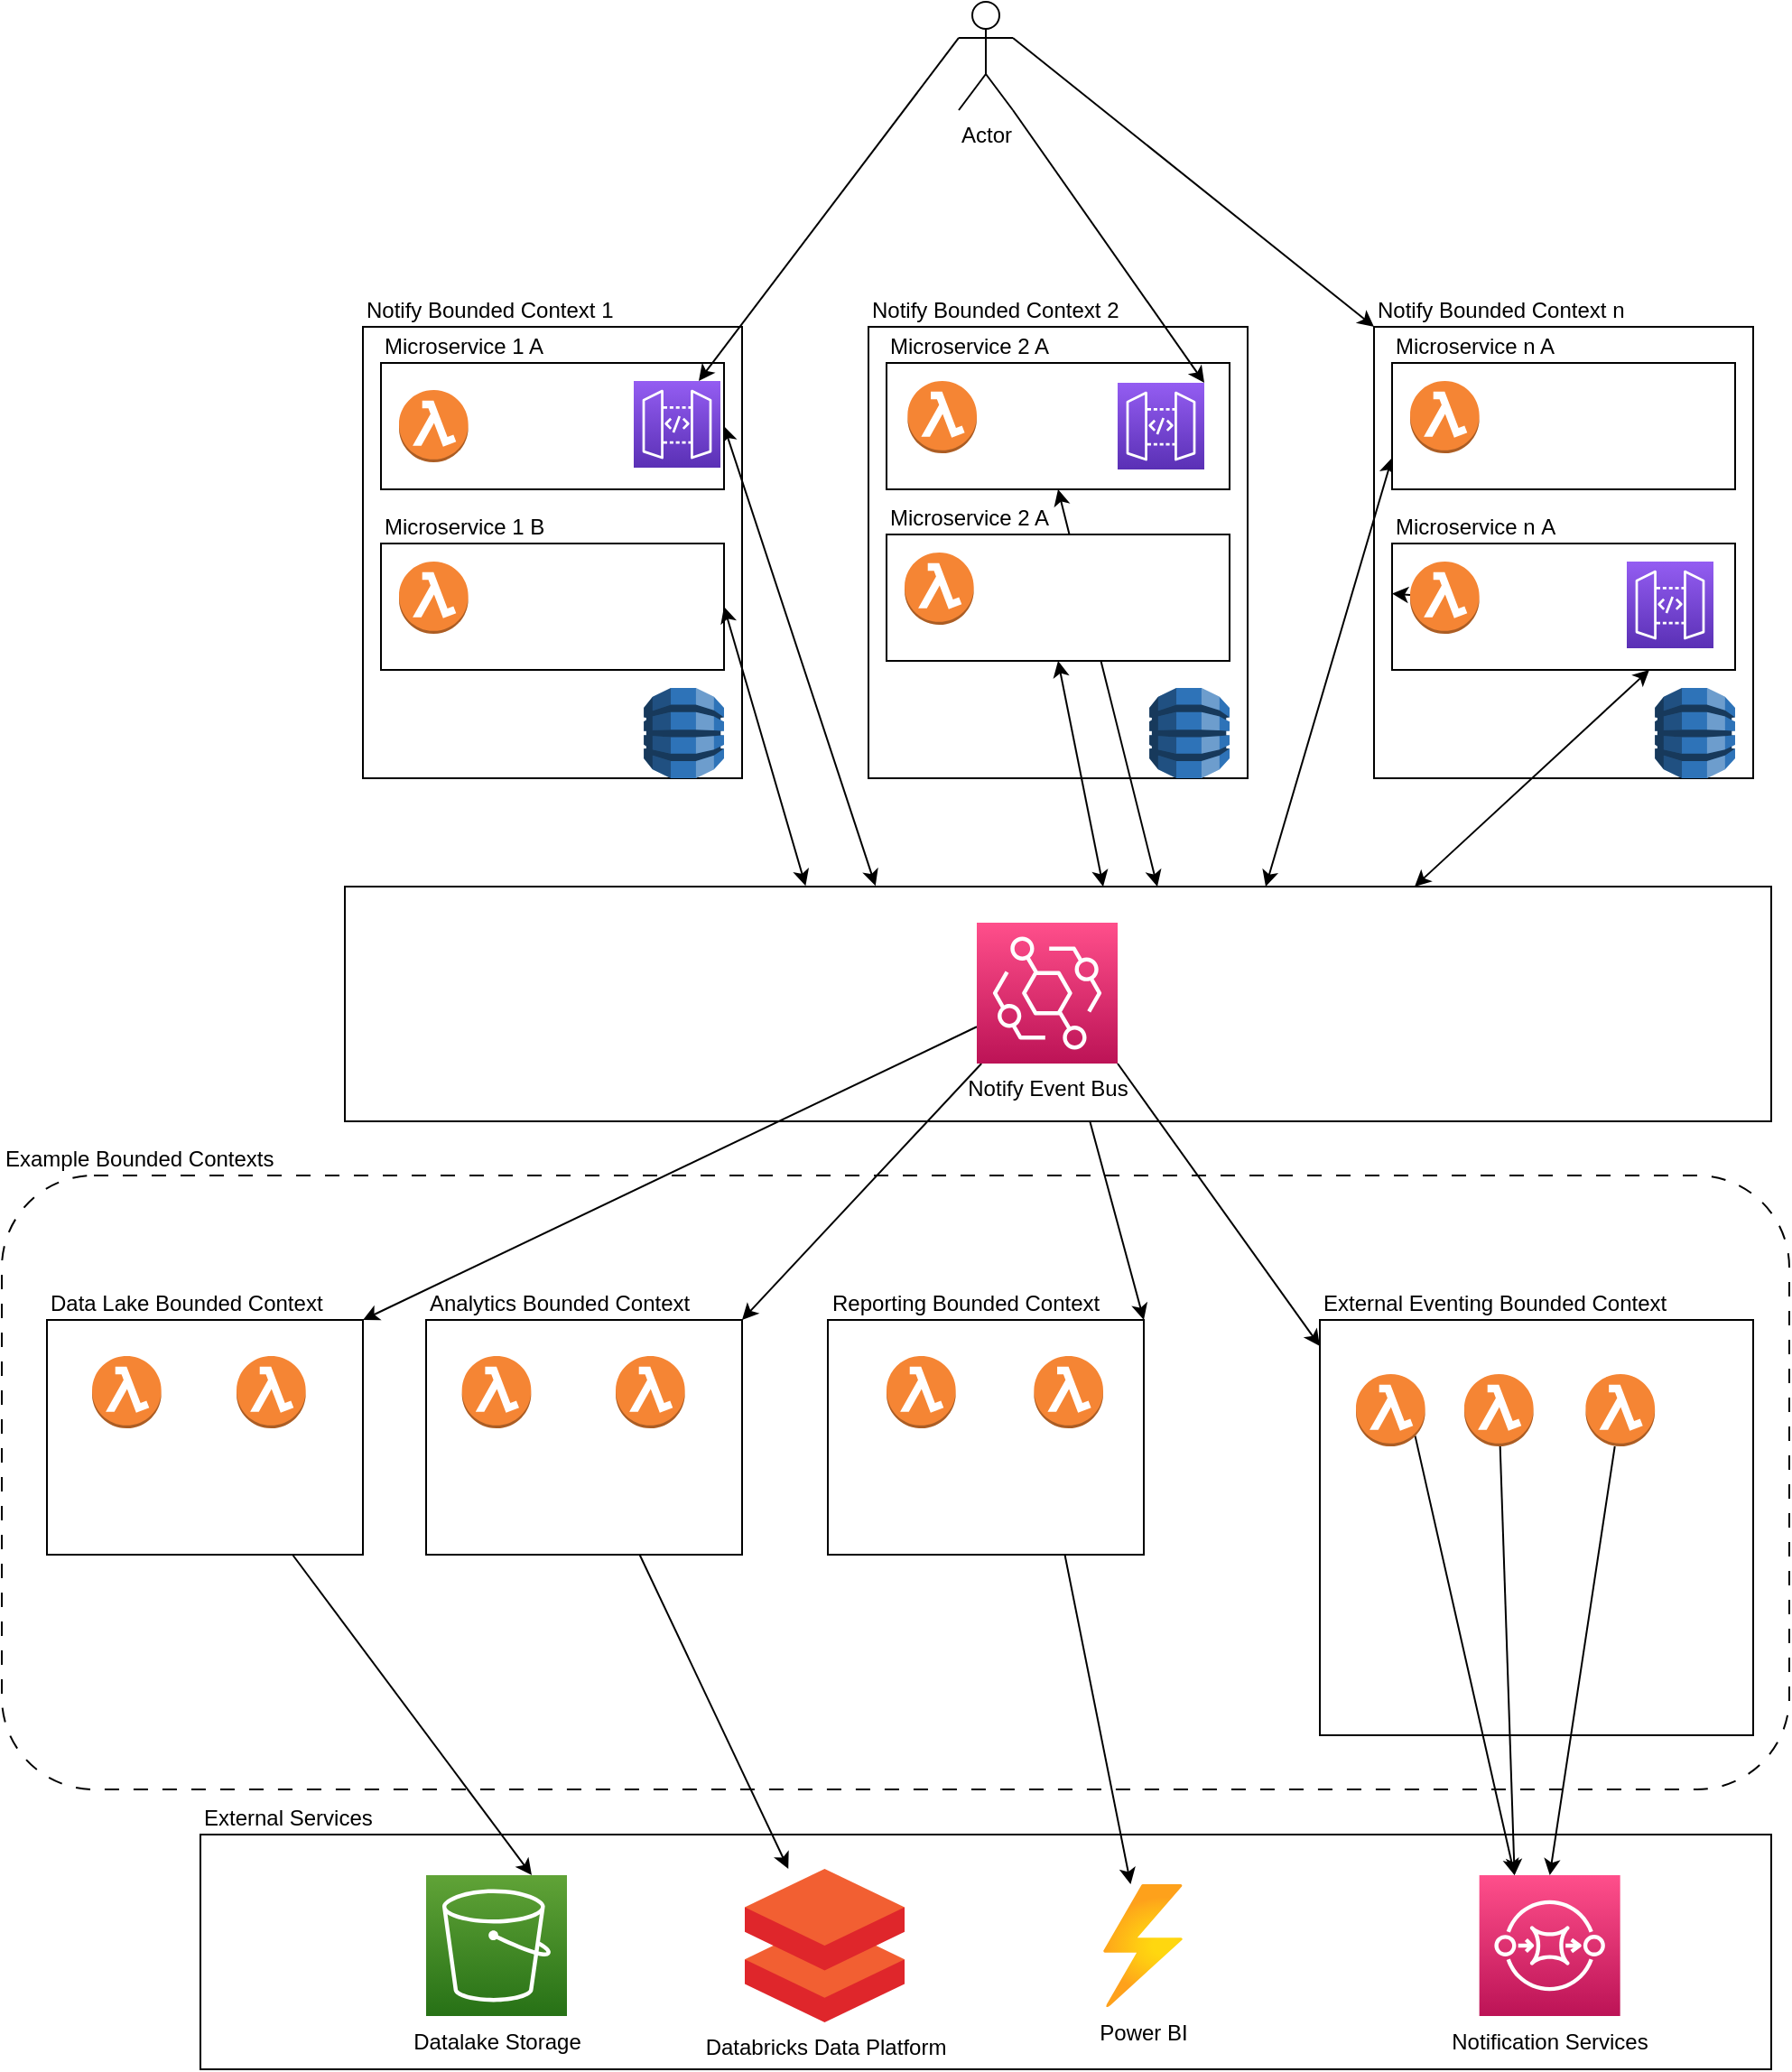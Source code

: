 <mxfile>
    <diagram id="nnI5kmmqy38R1dzidA2f" name="Page-1">
        <mxGraphModel dx="2364" dy="1951" grid="1" gridSize="10" guides="1" tooltips="1" connect="1" arrows="1" fold="1" page="1" pageScale="1" pageWidth="850" pageHeight="1100" math="0" shadow="0">
            <root>
                <mxCell id="0"/>
                <mxCell id="1" parent="0"/>
                <mxCell id="69" value="Example Bounded Contexts" style="rounded=1;whiteSpace=wrap;html=1;dashed=1;dashPattern=8 8;align=left;labelPosition=center;verticalLabelPosition=top;verticalAlign=bottom;" vertex="1" parent="1">
                    <mxGeometry x="-160" y="540" width="990" height="340" as="geometry"/>
                </mxCell>
                <mxCell id="46" value="External Services" style="rounded=0;whiteSpace=wrap;html=1;fontColor=default;labelPosition=center;verticalLabelPosition=top;align=left;verticalAlign=bottom;" parent="1" vertex="1">
                    <mxGeometry x="-50" y="905" width="870" height="130" as="geometry"/>
                </mxCell>
                <mxCell id="5" value="Notify Bounded Context 1" style="rounded=0;whiteSpace=wrap;html=1;labelPosition=center;verticalLabelPosition=top;align=left;verticalAlign=bottom;" parent="1" vertex="1">
                    <mxGeometry x="40" y="70" width="210" height="250" as="geometry"/>
                </mxCell>
                <mxCell id="6" value="Notify Bounded Context 2" style="rounded=0;whiteSpace=wrap;html=1;labelPosition=center;verticalLabelPosition=top;align=left;verticalAlign=bottom;" parent="1" vertex="1">
                    <mxGeometry x="320" y="70" width="210" height="250" as="geometry"/>
                </mxCell>
                <mxCell id="7" value="Notify Bounded Context n" style="rounded=0;whiteSpace=wrap;html=1;labelPosition=center;verticalLabelPosition=top;align=left;verticalAlign=bottom;" parent="1" vertex="1">
                    <mxGeometry x="600" y="70" width="210" height="250" as="geometry"/>
                </mxCell>
                <mxCell id="55" style="edgeStyle=none;html=1;entryX=1;entryY=0;entryDx=0;entryDy=0;fontColor=default;" parent="1" source="8" target="51" edge="1">
                    <mxGeometry relative="1" as="geometry"/>
                </mxCell>
                <mxCell id="8" value="" style="rounded=0;whiteSpace=wrap;html=1;fontColor=default;" parent="1" vertex="1">
                    <mxGeometry x="30" y="380" width="790" height="130" as="geometry"/>
                </mxCell>
                <mxCell id="40" style="edgeStyle=none;html=1;exitX=1;exitY=1;exitDx=0;exitDy=0;exitPerimeter=0;entryX=0;entryY=0.063;entryDx=0;entryDy=0;fontColor=default;entryPerimeter=0;" parent="1" source="4" target="39" edge="1">
                    <mxGeometry relative="1" as="geometry"/>
                </mxCell>
                <mxCell id="53" style="edgeStyle=none;html=1;entryX=1;entryY=0;entryDx=0;entryDy=0;fontColor=default;" parent="1" source="4" target="52" edge="1">
                    <mxGeometry relative="1" as="geometry"/>
                </mxCell>
                <mxCell id="54" style="edgeStyle=none;html=1;entryX=1;entryY=0;entryDx=0;entryDy=0;fontColor=default;" parent="1" source="4" target="50" edge="1">
                    <mxGeometry relative="1" as="geometry"/>
                </mxCell>
                <mxCell id="4" value="Notify Event Bus" style="sketch=0;points=[[0,0,0],[0.25,0,0],[0.5,0,0],[0.75,0,0],[1,0,0],[0,1,0],[0.25,1,0],[0.5,1,0],[0.75,1,0],[1,1,0],[0,0.25,0],[0,0.5,0],[0,0.75,0],[1,0.25,0],[1,0.5,0],[1,0.75,0]];outlineConnect=0;fontColor=default;gradientColor=#FF4F8B;gradientDirection=north;fillColor=#BC1356;strokeColor=#ffffff;dashed=0;verticalLabelPosition=bottom;verticalAlign=top;align=center;html=1;fontSize=12;fontStyle=0;aspect=fixed;shape=mxgraph.aws4.resourceIcon;resIcon=mxgraph.aws4.eventbridge;" parent="1" vertex="1">
                    <mxGeometry x="380" y="400" width="78" height="78" as="geometry"/>
                </mxCell>
                <mxCell id="31" style="edgeStyle=none;html=1;exitX=1;exitY=0.5;exitDx=0;exitDy=0;entryX=0.372;entryY=-0.003;entryDx=0;entryDy=0;entryPerimeter=0;fontColor=default;startArrow=classic;startFill=1;" parent="1" source="9" target="8" edge="1">
                    <mxGeometry relative="1" as="geometry"/>
                </mxCell>
                <mxCell id="9" value="Microservice 1 A" style="rounded=0;whiteSpace=wrap;html=1;fontColor=default;labelPosition=center;verticalLabelPosition=top;align=left;verticalAlign=bottom;" parent="1" vertex="1">
                    <mxGeometry x="50" y="90" width="190" height="70" as="geometry"/>
                </mxCell>
                <mxCell id="10" value="Microservice 1 B" style="rounded=0;whiteSpace=wrap;html=1;fontColor=default;labelPosition=center;verticalLabelPosition=top;align=left;verticalAlign=bottom;" parent="1" vertex="1">
                    <mxGeometry x="50" y="190" width="190" height="70" as="geometry"/>
                </mxCell>
                <mxCell id="32" style="edgeStyle=none;html=1;exitX=0.5;exitY=1;exitDx=0;exitDy=0;fontColor=default;startArrow=classic;startFill=1;" parent="1" source="11" edge="1">
                    <mxGeometry relative="1" as="geometry">
                        <mxPoint x="480" y="380" as="targetPoint"/>
                    </mxGeometry>
                </mxCell>
                <mxCell id="11" value="Microservice 2 A" style="rounded=0;whiteSpace=wrap;html=1;fontColor=default;labelPosition=center;verticalLabelPosition=top;align=left;verticalAlign=bottom;" parent="1" vertex="1">
                    <mxGeometry x="330" y="90" width="190" height="70" as="geometry"/>
                </mxCell>
                <mxCell id="12" value="Microservice 2 A" style="rounded=0;whiteSpace=wrap;html=1;fontColor=default;labelPosition=center;verticalLabelPosition=top;align=left;verticalAlign=bottom;" parent="1" vertex="1">
                    <mxGeometry x="330" y="185" width="190" height="70" as="geometry"/>
                </mxCell>
                <mxCell id="30" style="edgeStyle=none;html=1;exitX=0;exitY=0.75;exitDx=0;exitDy=0;fontColor=default;startArrow=classic;startFill=1;" parent="1" source="13" edge="1">
                    <mxGeometry relative="1" as="geometry">
                        <mxPoint x="540" y="380" as="targetPoint"/>
                    </mxGeometry>
                </mxCell>
                <mxCell id="13" value="Microservice n A" style="rounded=0;whiteSpace=wrap;html=1;fontColor=default;labelPosition=center;verticalLabelPosition=top;align=left;verticalAlign=bottom;" parent="1" vertex="1">
                    <mxGeometry x="610" y="90" width="190" height="70" as="geometry"/>
                </mxCell>
                <mxCell id="14" value="Microservice n&amp;nbsp;A" style="rounded=0;whiteSpace=wrap;html=1;fontColor=default;labelPosition=center;verticalLabelPosition=top;align=left;verticalAlign=bottom;" parent="1" vertex="1">
                    <mxGeometry x="610" y="190" width="190" height="70" as="geometry"/>
                </mxCell>
                <mxCell id="15" value="" style="outlineConnect=0;dashed=0;verticalLabelPosition=bottom;verticalAlign=top;align=center;html=1;shape=mxgraph.aws3.lambda_function;fillColor=#F58534;gradientColor=none;fontColor=default;" parent="1" vertex="1">
                    <mxGeometry x="60" y="105" width="38.33" height="40" as="geometry"/>
                </mxCell>
                <mxCell id="16" value="" style="outlineConnect=0;dashed=0;verticalLabelPosition=bottom;verticalAlign=top;align=center;html=1;shape=mxgraph.aws3.lambda_function;fillColor=#F58534;gradientColor=none;fontColor=default;" parent="1" vertex="1">
                    <mxGeometry x="60" y="200" width="38.33" height="40" as="geometry"/>
                </mxCell>
                <mxCell id="17" value="" style="outlineConnect=0;dashed=0;verticalLabelPosition=bottom;verticalAlign=top;align=center;html=1;shape=mxgraph.aws3.lambda_function;fillColor=#F58534;gradientColor=none;fontColor=default;" parent="1" vertex="1">
                    <mxGeometry x="341.67" y="100" width="38.33" height="40" as="geometry"/>
                </mxCell>
                <mxCell id="18" value="" style="outlineConnect=0;dashed=0;verticalLabelPosition=bottom;verticalAlign=top;align=center;html=1;shape=mxgraph.aws3.lambda_function;fillColor=#F58534;gradientColor=none;fontColor=default;" parent="1" vertex="1">
                    <mxGeometry x="340" y="195" width="38.33" height="40" as="geometry"/>
                </mxCell>
                <mxCell id="19" value="" style="outlineConnect=0;dashed=0;verticalLabelPosition=bottom;verticalAlign=top;align=center;html=1;shape=mxgraph.aws3.lambda_function;fillColor=#F58534;gradientColor=none;fontColor=default;" parent="1" vertex="1">
                    <mxGeometry x="620" y="100" width="38.33" height="40" as="geometry"/>
                </mxCell>
                <mxCell id="22" style="edgeStyle=none;html=1;fontColor=default;" parent="1" source="20" target="14" edge="1">
                    <mxGeometry relative="1" as="geometry"/>
                </mxCell>
                <mxCell id="20" value="" style="outlineConnect=0;dashed=0;verticalLabelPosition=bottom;verticalAlign=top;align=center;html=1;shape=mxgraph.aws3.lambda_function;fillColor=#F58534;gradientColor=none;fontColor=default;" parent="1" vertex="1">
                    <mxGeometry x="620" y="200" width="38.33" height="40" as="geometry"/>
                </mxCell>
                <mxCell id="26" value="" style="edgeStyle=none;html=1;fontColor=default;exitX=1;exitY=0.5;exitDx=0;exitDy=0;entryX=0.323;entryY=-0.003;entryDx=0;entryDy=0;entryPerimeter=0;startArrow=classic;startFill=1;" parent="1" source="10" target="8" edge="1">
                    <mxGeometry relative="1" as="geometry"/>
                </mxCell>
                <mxCell id="23" value="" style="outlineConnect=0;dashed=0;verticalLabelPosition=bottom;verticalAlign=top;align=center;html=1;shape=mxgraph.aws3.dynamo_db;fillColor=#2E73B8;gradientColor=none;fontColor=default;" parent="1" vertex="1">
                    <mxGeometry x="195.56" y="270" width="44.44" height="50" as="geometry"/>
                </mxCell>
                <mxCell id="27" value="" style="edgeStyle=none;html=1;fontColor=default;exitX=0.5;exitY=1;exitDx=0;exitDy=0;startArrow=classic;startFill=1;" parent="1" source="12" edge="1">
                    <mxGeometry relative="1" as="geometry">
                        <mxPoint x="450" y="380" as="targetPoint"/>
                    </mxGeometry>
                </mxCell>
                <mxCell id="24" value="" style="outlineConnect=0;dashed=0;verticalLabelPosition=bottom;verticalAlign=top;align=center;html=1;shape=mxgraph.aws3.dynamo_db;fillColor=#2E73B8;gradientColor=none;fontColor=default;" parent="1" vertex="1">
                    <mxGeometry x="475.56" y="270" width="44.44" height="50" as="geometry"/>
                </mxCell>
                <mxCell id="28" value="" style="edgeStyle=none;html=1;fontColor=default;exitX=0.75;exitY=1;exitDx=0;exitDy=0;entryX=0.75;entryY=0;entryDx=0;entryDy=0;startArrow=classic;startFill=1;" parent="1" source="14" target="8" edge="1">
                    <mxGeometry relative="1" as="geometry"/>
                </mxCell>
                <mxCell id="25" value="" style="outlineConnect=0;dashed=0;verticalLabelPosition=bottom;verticalAlign=top;align=center;html=1;shape=mxgraph.aws3.dynamo_db;fillColor=#2E73B8;gradientColor=none;fontColor=default;" parent="1" vertex="1">
                    <mxGeometry x="755.56" y="270" width="44.44" height="50" as="geometry"/>
                </mxCell>
                <mxCell id="33" value="" style="sketch=0;points=[[0,0,0],[0.25,0,0],[0.5,0,0],[0.75,0,0],[1,0,0],[0,1,0],[0.25,1,0],[0.5,1,0],[0.75,1,0],[1,1,0],[0,0.25,0],[0,0.5,0],[0,0.75,0],[1,0.25,0],[1,0.5,0],[1,0.75,0]];outlineConnect=0;fontColor=#232F3E;gradientColor=#945DF2;gradientDirection=north;fillColor=#5A30B5;strokeColor=#ffffff;dashed=0;verticalLabelPosition=bottom;verticalAlign=top;align=center;html=1;fontSize=12;fontStyle=0;aspect=fixed;shape=mxgraph.aws4.resourceIcon;resIcon=mxgraph.aws4.api_gateway;" parent="1" vertex="1">
                    <mxGeometry x="190" y="100" width="48" height="48" as="geometry"/>
                </mxCell>
                <mxCell id="34" value="" style="sketch=0;points=[[0,0,0],[0.25,0,0],[0.5,0,0],[0.75,0,0],[1,0,0],[0,1,0],[0.25,1,0],[0.5,1,0],[0.75,1,0],[1,1,0],[0,0.25,0],[0,0.5,0],[0,0.75,0],[1,0.25,0],[1,0.5,0],[1,0.75,0]];outlineConnect=0;fontColor=#232F3E;gradientColor=#945DF2;gradientDirection=north;fillColor=#5A30B5;strokeColor=#ffffff;dashed=0;verticalLabelPosition=bottom;verticalAlign=top;align=center;html=1;fontSize=12;fontStyle=0;aspect=fixed;shape=mxgraph.aws4.resourceIcon;resIcon=mxgraph.aws4.api_gateway;" parent="1" vertex="1">
                    <mxGeometry x="458" y="101" width="48" height="48" as="geometry"/>
                </mxCell>
                <mxCell id="35" value="" style="sketch=0;points=[[0,0,0],[0.25,0,0],[0.5,0,0],[0.75,0,0],[1,0,0],[0,1,0],[0.25,1,0],[0.5,1,0],[0.75,1,0],[1,1,0],[0,0.25,0],[0,0.5,0],[0,0.75,0],[1,0.25,0],[1,0.5,0],[1,0.75,0]];outlineConnect=0;fontColor=#232F3E;gradientColor=#945DF2;gradientDirection=north;fillColor=#5A30B5;strokeColor=#ffffff;dashed=0;verticalLabelPosition=bottom;verticalAlign=top;align=center;html=1;fontSize=12;fontStyle=0;aspect=fixed;shape=mxgraph.aws4.resourceIcon;resIcon=mxgraph.aws4.api_gateway;" parent="1" vertex="1">
                    <mxGeometry x="740" y="200" width="48" height="48" as="geometry"/>
                </mxCell>
                <mxCell id="37" style="edgeStyle=none;html=1;exitX=0;exitY=0.333;exitDx=0;exitDy=0;exitPerimeter=0;entryX=0.75;entryY=0;entryDx=0;entryDy=0;entryPerimeter=0;fontColor=default;" parent="1" source="36" target="33" edge="1">
                    <mxGeometry relative="1" as="geometry"/>
                </mxCell>
                <mxCell id="38" style="edgeStyle=none;html=1;exitX=1;exitY=1;exitDx=0;exitDy=0;exitPerimeter=0;entryX=1;entryY=0;entryDx=0;entryDy=0;entryPerimeter=0;fontColor=default;" parent="1" source="36" target="34" edge="1">
                    <mxGeometry relative="1" as="geometry"/>
                </mxCell>
                <mxCell id="70" style="edgeStyle=none;html=1;entryX=0;entryY=0;entryDx=0;entryDy=0;exitX=1;exitY=0.333;exitDx=0;exitDy=0;exitPerimeter=0;" edge="1" parent="1" source="36" target="7">
                    <mxGeometry relative="1" as="geometry"/>
                </mxCell>
                <mxCell id="36" value="Actor" style="shape=umlActor;verticalLabelPosition=bottom;verticalAlign=top;html=1;outlineConnect=0;fontColor=default;" parent="1" vertex="1">
                    <mxGeometry x="370" y="-110" width="30" height="60" as="geometry"/>
                </mxCell>
                <mxCell id="39" value="External Eventing Bounded Context" style="rounded=0;whiteSpace=wrap;html=1;fontColor=default;align=left;labelPosition=center;verticalLabelPosition=top;verticalAlign=bottom;" parent="1" vertex="1">
                    <mxGeometry x="570" y="620" width="240" height="230" as="geometry"/>
                </mxCell>
                <mxCell id="47" style="edgeStyle=none;html=1;exitX=0.855;exitY=0.855;exitDx=0;exitDy=0;exitPerimeter=0;entryX=0.25;entryY=0;entryDx=0;entryDy=0;entryPerimeter=0;fontColor=default;" parent="1" source="41" target="45" edge="1">
                    <mxGeometry relative="1" as="geometry"/>
                </mxCell>
                <mxCell id="41" value="" style="outlineConnect=0;dashed=0;verticalLabelPosition=bottom;verticalAlign=top;align=center;html=1;shape=mxgraph.aws3.lambda_function;fillColor=#F58534;gradientColor=none;fontColor=default;" parent="1" vertex="1">
                    <mxGeometry x="590" y="650" width="38.33" height="40" as="geometry"/>
                </mxCell>
                <mxCell id="48" style="edgeStyle=none;html=1;entryX=0.25;entryY=0;entryDx=0;entryDy=0;entryPerimeter=0;fontColor=default;" parent="1" source="42" target="45" edge="1">
                    <mxGeometry relative="1" as="geometry"/>
                </mxCell>
                <mxCell id="42" value="" style="outlineConnect=0;dashed=0;verticalLabelPosition=bottom;verticalAlign=top;align=center;html=1;shape=mxgraph.aws3.lambda_function;fillColor=#F58534;gradientColor=none;fontColor=default;" parent="1" vertex="1">
                    <mxGeometry x="650" y="650" width="38.33" height="40" as="geometry"/>
                </mxCell>
                <mxCell id="49" style="edgeStyle=none;html=1;entryX=0.5;entryY=0;entryDx=0;entryDy=0;entryPerimeter=0;fontColor=default;" parent="1" source="43" target="45" edge="1">
                    <mxGeometry relative="1" as="geometry"/>
                </mxCell>
                <mxCell id="43" value="" style="outlineConnect=0;dashed=0;verticalLabelPosition=bottom;verticalAlign=top;align=center;html=1;shape=mxgraph.aws3.lambda_function;fillColor=#F58534;gradientColor=none;fontColor=default;" parent="1" vertex="1">
                    <mxGeometry x="717.23" y="650" width="38.33" height="40" as="geometry"/>
                </mxCell>
                <mxCell id="45" value="Notification Services" style="sketch=0;points=[[0,0,0],[0.25,0,0],[0.5,0,0],[0.75,0,0],[1,0,0],[0,1,0],[0.25,1,0],[0.5,1,0],[0.75,1,0],[1,1,0],[0,0.25,0],[0,0.5,0],[0,0.75,0],[1,0.25,0],[1,0.5,0],[1,0.75,0]];outlineConnect=0;fontColor=default;gradientColor=#FF4F8B;gradientDirection=north;fillColor=#BC1356;strokeColor=#ffffff;dashed=0;verticalLabelPosition=bottom;verticalAlign=top;align=center;html=1;fontSize=12;fontStyle=0;aspect=fixed;shape=mxgraph.aws4.resourceIcon;resIcon=mxgraph.aws4.sqs;" parent="1" vertex="1">
                    <mxGeometry x="658.33" y="927.5" width="78" height="78" as="geometry"/>
                </mxCell>
                <mxCell id="58" style="edgeStyle=none;html=1;fontColor=default;exitX=0.75;exitY=1;exitDx=0;exitDy=0;" parent="1" source="51" target="57" edge="1">
                    <mxGeometry relative="1" as="geometry"/>
                </mxCell>
                <mxCell id="62" style="edgeStyle=none;html=1;fontColor=default;" parent="1" source="50" target="61" edge="1">
                    <mxGeometry relative="1" as="geometry"/>
                </mxCell>
                <mxCell id="50" value="Analytics Bounded Context" style="rounded=0;whiteSpace=wrap;html=1;fontColor=default;align=left;labelPosition=center;verticalLabelPosition=top;verticalAlign=bottom;" parent="1" vertex="1">
                    <mxGeometry x="75" y="620" width="175" height="130" as="geometry"/>
                </mxCell>
                <mxCell id="51" value="Reporting Bounded Context" style="rounded=0;whiteSpace=wrap;html=1;fontColor=default;align=left;labelPosition=center;verticalLabelPosition=top;verticalAlign=bottom;" parent="1" vertex="1">
                    <mxGeometry x="297.5" y="620" width="175" height="130" as="geometry"/>
                </mxCell>
                <mxCell id="59" style="edgeStyle=none;html=1;entryX=0.75;entryY=0;entryDx=0;entryDy=0;entryPerimeter=0;fontColor=default;" parent="1" source="52" target="56" edge="1">
                    <mxGeometry relative="1" as="geometry"/>
                </mxCell>
                <mxCell id="52" value="Data Lake Bounded Context" style="rounded=0;whiteSpace=wrap;html=1;fontColor=default;align=left;labelPosition=center;verticalLabelPosition=top;verticalAlign=bottom;" parent="1" vertex="1">
                    <mxGeometry x="-135" y="620" width="175" height="130" as="geometry"/>
                </mxCell>
                <mxCell id="56" value="Datalake Storage" style="sketch=0;points=[[0,0,0],[0.25,0,0],[0.5,0,0],[0.75,0,0],[1,0,0],[0,1,0],[0.25,1,0],[0.5,1,0],[0.75,1,0],[1,1,0],[0,0.25,0],[0,0.5,0],[0,0.75,0],[1,0.25,0],[1,0.5,0],[1,0.75,0]];outlineConnect=0;fontColor=default;gradientColor=#60A337;gradientDirection=north;fillColor=#277116;strokeColor=#ffffff;dashed=0;verticalLabelPosition=bottom;verticalAlign=top;align=center;html=1;fontSize=12;fontStyle=0;aspect=fixed;shape=mxgraph.aws4.resourceIcon;resIcon=mxgraph.aws4.s3;" parent="1" vertex="1">
                    <mxGeometry x="75" y="927.5" width="78" height="78" as="geometry"/>
                </mxCell>
                <mxCell id="57" value="Power BI" style="aspect=fixed;html=1;points=[];align=center;image;fontSize=12;image=img/lib/azure2/general/Power.svg;fontColor=default;" parent="1" vertex="1">
                    <mxGeometry x="450" y="932.5" width="44" height="68" as="geometry"/>
                </mxCell>
                <mxCell id="61" value="Databricks Data Platform" style="sketch=0;aspect=fixed;html=1;points=[];align=center;image;fontSize=12;image=img/lib/mscae/Databricks.svg;fontColor=default;" parent="1" vertex="1">
                    <mxGeometry x="251.46" y="924" width="88.54" height="85" as="geometry"/>
                </mxCell>
                <mxCell id="63" value="" style="outlineConnect=0;dashed=0;verticalLabelPosition=bottom;verticalAlign=top;align=center;html=1;shape=mxgraph.aws3.lambda_function;fillColor=#F58534;gradientColor=none;fontColor=default;" parent="1" vertex="1">
                    <mxGeometry x="411.67" y="640" width="38.33" height="40" as="geometry"/>
                </mxCell>
                <mxCell id="64" value="" style="outlineConnect=0;dashed=0;verticalLabelPosition=bottom;verticalAlign=top;align=center;html=1;shape=mxgraph.aws3.lambda_function;fillColor=#F58534;gradientColor=none;fontColor=default;" parent="1" vertex="1">
                    <mxGeometry x="330" y="640" width="38.33" height="40" as="geometry"/>
                </mxCell>
                <mxCell id="65" value="" style="outlineConnect=0;dashed=0;verticalLabelPosition=bottom;verticalAlign=top;align=center;html=1;shape=mxgraph.aws3.lambda_function;fillColor=#F58534;gradientColor=none;fontColor=default;" parent="1" vertex="1">
                    <mxGeometry x="180" y="640" width="38.33" height="40" as="geometry"/>
                </mxCell>
                <mxCell id="66" value="" style="outlineConnect=0;dashed=0;verticalLabelPosition=bottom;verticalAlign=top;align=center;html=1;shape=mxgraph.aws3.lambda_function;fillColor=#F58534;gradientColor=none;fontColor=default;" parent="1" vertex="1">
                    <mxGeometry x="94.84" y="640" width="38.33" height="40" as="geometry"/>
                </mxCell>
                <mxCell id="67" value="" style="outlineConnect=0;dashed=0;verticalLabelPosition=bottom;verticalAlign=top;align=center;html=1;shape=mxgraph.aws3.lambda_function;fillColor=#F58534;gradientColor=none;fontColor=default;" parent="1" vertex="1">
                    <mxGeometry x="-30" y="640" width="38.33" height="40" as="geometry"/>
                </mxCell>
                <mxCell id="68" value="" style="outlineConnect=0;dashed=0;verticalLabelPosition=bottom;verticalAlign=top;align=center;html=1;shape=mxgraph.aws3.lambda_function;fillColor=#F58534;gradientColor=none;fontColor=default;" parent="1" vertex="1">
                    <mxGeometry x="-110" y="640" width="38.33" height="40" as="geometry"/>
                </mxCell>
            </root>
        </mxGraphModel>
    </diagram>
</mxfile>
